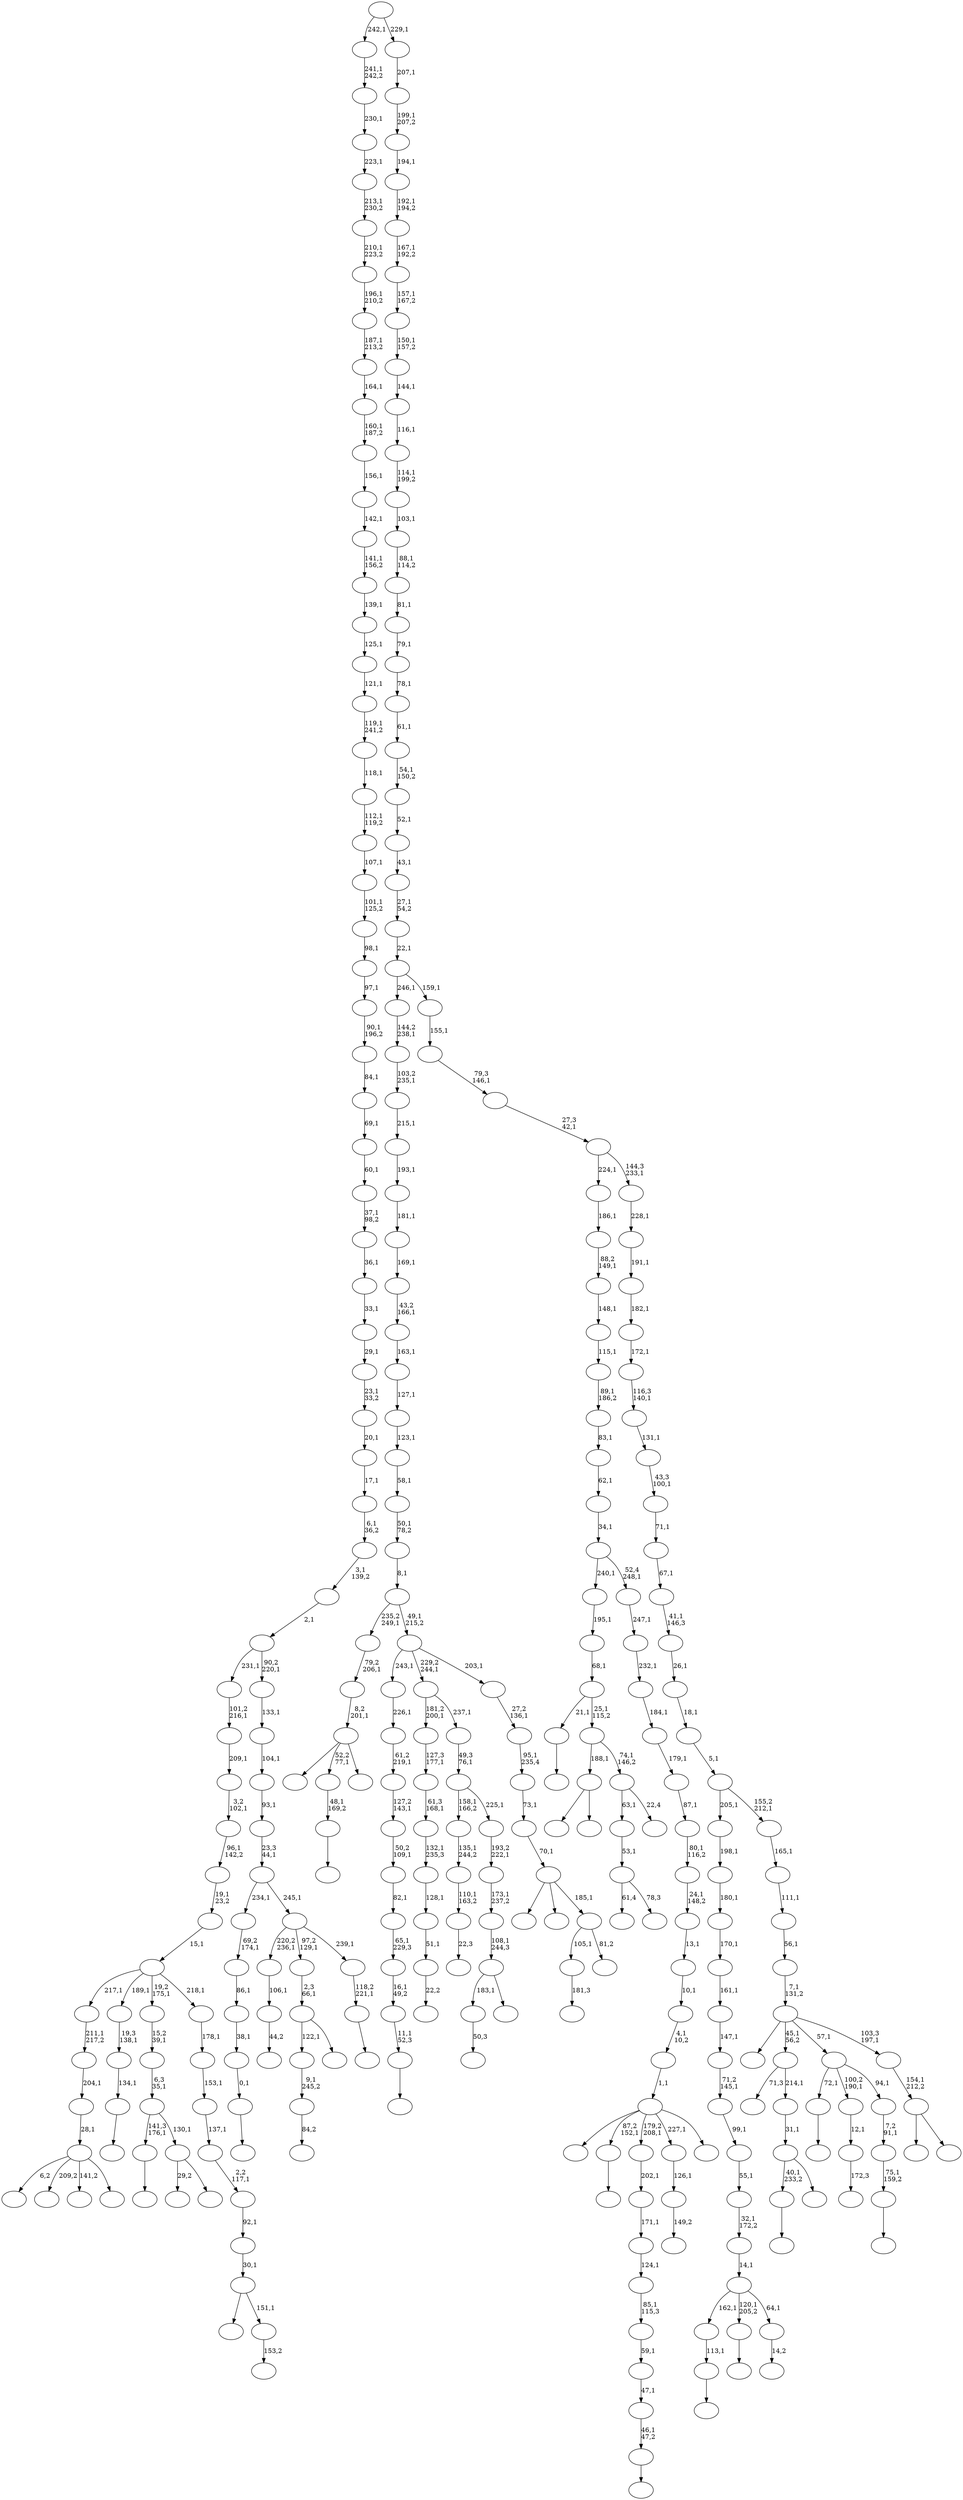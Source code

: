digraph T {
	300 [label=""]
	299 [label=""]
	298 [label=""]
	297 [label=""]
	296 [label=""]
	295 [label=""]
	294 [label=""]
	293 [label=""]
	292 [label=""]
	291 [label=""]
	290 [label=""]
	289 [label=""]
	288 [label=""]
	287 [label=""]
	286 [label=""]
	285 [label=""]
	284 [label=""]
	283 [label=""]
	282 [label=""]
	281 [label=""]
	280 [label=""]
	279 [label=""]
	278 [label=""]
	277 [label=""]
	276 [label=""]
	275 [label=""]
	274 [label=""]
	273 [label=""]
	272 [label=""]
	271 [label=""]
	270 [label=""]
	269 [label=""]
	268 [label=""]
	267 [label=""]
	266 [label=""]
	265 [label=""]
	264 [label=""]
	263 [label=""]
	262 [label=""]
	261 [label=""]
	260 [label=""]
	259 [label=""]
	258 [label=""]
	257 [label=""]
	256 [label=""]
	255 [label=""]
	254 [label=""]
	253 [label=""]
	252 [label=""]
	251 [label=""]
	250 [label=""]
	249 [label=""]
	248 [label=""]
	247 [label=""]
	246 [label=""]
	245 [label=""]
	244 [label=""]
	243 [label=""]
	242 [label=""]
	241 [label=""]
	240 [label=""]
	239 [label=""]
	238 [label=""]
	237 [label=""]
	236 [label=""]
	235 [label=""]
	234 [label=""]
	233 [label=""]
	232 [label=""]
	231 [label=""]
	230 [label=""]
	229 [label=""]
	228 [label=""]
	227 [label=""]
	226 [label=""]
	225 [label=""]
	224 [label=""]
	223 [label=""]
	222 [label=""]
	221 [label=""]
	220 [label=""]
	219 [label=""]
	218 [label=""]
	217 [label=""]
	216 [label=""]
	215 [label=""]
	214 [label=""]
	213 [label=""]
	212 [label=""]
	211 [label=""]
	210 [label=""]
	209 [label=""]
	208 [label=""]
	207 [label=""]
	206 [label=""]
	205 [label=""]
	204 [label=""]
	203 [label=""]
	202 [label=""]
	201 [label=""]
	200 [label=""]
	199 [label=""]
	198 [label=""]
	197 [label=""]
	196 [label=""]
	195 [label=""]
	194 [label=""]
	193 [label=""]
	192 [label=""]
	191 [label=""]
	190 [label=""]
	189 [label=""]
	188 [label=""]
	187 [label=""]
	186 [label=""]
	185 [label=""]
	184 [label=""]
	183 [label=""]
	182 [label=""]
	181 [label=""]
	180 [label=""]
	179 [label=""]
	178 [label=""]
	177 [label=""]
	176 [label=""]
	175 [label=""]
	174 [label=""]
	173 [label=""]
	172 [label=""]
	171 [label=""]
	170 [label=""]
	169 [label=""]
	168 [label=""]
	167 [label=""]
	166 [label=""]
	165 [label=""]
	164 [label=""]
	163 [label=""]
	162 [label=""]
	161 [label=""]
	160 [label=""]
	159 [label=""]
	158 [label=""]
	157 [label=""]
	156 [label=""]
	155 [label=""]
	154 [label=""]
	153 [label=""]
	152 [label=""]
	151 [label=""]
	150 [label=""]
	149 [label=""]
	148 [label=""]
	147 [label=""]
	146 [label=""]
	145 [label=""]
	144 [label=""]
	143 [label=""]
	142 [label=""]
	141 [label=""]
	140 [label=""]
	139 [label=""]
	138 [label=""]
	137 [label=""]
	136 [label=""]
	135 [label=""]
	134 [label=""]
	133 [label=""]
	132 [label=""]
	131 [label=""]
	130 [label=""]
	129 [label=""]
	128 [label=""]
	127 [label=""]
	126 [label=""]
	125 [label=""]
	124 [label=""]
	123 [label=""]
	122 [label=""]
	121 [label=""]
	120 [label=""]
	119 [label=""]
	118 [label=""]
	117 [label=""]
	116 [label=""]
	115 [label=""]
	114 [label=""]
	113 [label=""]
	112 [label=""]
	111 [label=""]
	110 [label=""]
	109 [label=""]
	108 [label=""]
	107 [label=""]
	106 [label=""]
	105 [label=""]
	104 [label=""]
	103 [label=""]
	102 [label=""]
	101 [label=""]
	100 [label=""]
	99 [label=""]
	98 [label=""]
	97 [label=""]
	96 [label=""]
	95 [label=""]
	94 [label=""]
	93 [label=""]
	92 [label=""]
	91 [label=""]
	90 [label=""]
	89 [label=""]
	88 [label=""]
	87 [label=""]
	86 [label=""]
	85 [label=""]
	84 [label=""]
	83 [label=""]
	82 [label=""]
	81 [label=""]
	80 [label=""]
	79 [label=""]
	78 [label=""]
	77 [label=""]
	76 [label=""]
	75 [label=""]
	74 [label=""]
	73 [label=""]
	72 [label=""]
	71 [label=""]
	70 [label=""]
	69 [label=""]
	68 [label=""]
	67 [label=""]
	66 [label=""]
	65 [label=""]
	64 [label=""]
	63 [label=""]
	62 [label=""]
	61 [label=""]
	60 [label=""]
	59 [label=""]
	58 [label=""]
	57 [label=""]
	56 [label=""]
	55 [label=""]
	54 [label=""]
	53 [label=""]
	52 [label=""]
	51 [label=""]
	50 [label=""]
	49 [label=""]
	48 [label=""]
	47 [label=""]
	46 [label=""]
	45 [label=""]
	44 [label=""]
	43 [label=""]
	42 [label=""]
	41 [label=""]
	40 [label=""]
	39 [label=""]
	38 [label=""]
	37 [label=""]
	36 [label=""]
	35 [label=""]
	34 [label=""]
	33 [label=""]
	32 [label=""]
	31 [label=""]
	30 [label=""]
	29 [label=""]
	28 [label=""]
	27 [label=""]
	26 [label=""]
	25 [label=""]
	24 [label=""]
	23 [label=""]
	22 [label=""]
	21 [label=""]
	20 [label=""]
	19 [label=""]
	18 [label=""]
	17 [label=""]
	16 [label=""]
	15 [label=""]
	14 [label=""]
	13 [label=""]
	12 [label=""]
	11 [label=""]
	10 [label=""]
	9 [label=""]
	8 [label=""]
	7 [label=""]
	6 [label=""]
	5 [label=""]
	4 [label=""]
	3 [label=""]
	2 [label=""]
	1 [label=""]
	0 [label=""]
	299 -> 300 [label="22,2"]
	298 -> 299 [label="51,1"]
	297 -> 298 [label="128,1"]
	296 -> 297 [label="132,1\n235,3"]
	295 -> 296 [label="61,3\n168,1"]
	294 -> 295 [label="127,3\n177,1"]
	291 -> 292 [label="22,3"]
	290 -> 291 [label="110,1\n163,2"]
	289 -> 290 [label="135,1\n244,2"]
	286 -> 287 [label="44,2"]
	285 -> 286 [label="106,1"]
	283 -> 284 [label="181,3"]
	280 -> 281 [label=""]
	278 -> 279 [label=""]
	277 -> 278 [label="113,1"]
	272 -> 273 [label=""]
	270 -> 271 [label="84,2"]
	269 -> 270 [label="9,1\n245,2"]
	266 -> 267 [label=""]
	265 -> 266 [label="0,1"]
	264 -> 265 [label="38,1"]
	263 -> 264 [label="86,1"]
	262 -> 263 [label="69,2\n174,1"]
	259 -> 293 [label="61,4"]
	259 -> 260 [label="78,3"]
	258 -> 259 [label="53,1"]
	252 -> 253 [label=""]
	250 -> 251 [label=""]
	249 -> 250 [label="46,1\n47,2"]
	248 -> 249 [label="47,1"]
	247 -> 248 [label="59,1"]
	246 -> 247 [label="85,1\n115,3"]
	245 -> 246 [label="124,1"]
	244 -> 245 [label="171,1"]
	243 -> 244 [label="202,1"]
	241 -> 242 [label=""]
	238 -> 239 [label="14,2"]
	237 -> 277 [label="162,1"]
	237 -> 241 [label="120,1\n205,2"]
	237 -> 238 [label="64,1"]
	236 -> 237 [label="14,1"]
	235 -> 236 [label="32,1\n172,2"]
	234 -> 235 [label="55,1"]
	233 -> 234 [label="99,1"]
	232 -> 233 [label="71,2\n145,1"]
	231 -> 232 [label="147,1"]
	230 -> 231 [label="161,1"]
	229 -> 230 [label="170,1"]
	228 -> 229 [label="180,1"]
	227 -> 228 [label="198,1"]
	225 -> 274 [label="6,2"]
	225 -> 257 [label="209,2"]
	225 -> 240 [label="141,2"]
	225 -> 226 [label=""]
	224 -> 225 [label="28,1"]
	223 -> 224 [label="204,1"]
	222 -> 223 [label="211,1\n217,2"]
	220 -> 221 [label="149,2"]
	219 -> 220 [label="126,1"]
	217 -> 218 [label=""]
	216 -> 217 [label="134,1"]
	215 -> 216 [label="19,3\n138,1"]
	213 -> 214 [label="50,3"]
	211 -> 212 [label=""]
	210 -> 211 [label="48,1\n169,2"]
	208 -> 209 [label=""]
	207 -> 208 [label="11,1\n52,3"]
	206 -> 207 [label="16,1\n49,2"]
	205 -> 206 [label="65,1\n229,3"]
	204 -> 205 [label="82,1"]
	203 -> 204 [label="50,2\n109,1"]
	202 -> 203 [label="127,2\n143,1"]
	201 -> 202 [label="61,2\n219,1"]
	200 -> 201 [label="226,1"]
	198 -> 272 [label="40,1\n233,2"]
	198 -> 199 [label=""]
	197 -> 198 [label="31,1"]
	196 -> 275 [label="71,3"]
	196 -> 197 [label="214,1"]
	194 -> 195 [label=""]
	192 -> 254 [label=""]
	192 -> 210 [label="52,2\n77,1"]
	192 -> 193 [label=""]
	191 -> 192 [label="8,2\n201,1"]
	190 -> 191 [label="79,2\n206,1"]
	188 -> 268 [label=""]
	188 -> 189 [label=""]
	186 -> 187 [label=""]
	184 -> 185 [label="172,3"]
	183 -> 184 [label="12,1"]
	181 -> 213 [label="183,1"]
	181 -> 182 [label=""]
	180 -> 181 [label="108,1\n244,3"]
	179 -> 180 [label="173,1\n237,2"]
	178 -> 179 [label="193,2\n222,1"]
	177 -> 289 [label="158,1\n166,2"]
	177 -> 178 [label="225,1"]
	176 -> 177 [label="49,3\n76,1"]
	175 -> 294 [label="181,2\n200,1"]
	175 -> 176 [label="237,1"]
	173 -> 258 [label="63,1"]
	173 -> 174 [label="22,4"]
	172 -> 188 [label="188,1"]
	172 -> 173 [label="74,1\n146,2"]
	171 -> 186 [label="21,1"]
	171 -> 172 [label="25,1\n115,2"]
	170 -> 171 [label="68,1"]
	169 -> 170 [label="195,1"]
	166 -> 168 [label="29,2"]
	166 -> 167 [label=""]
	165 -> 252 [label="141,3\n176,1"]
	165 -> 166 [label="130,1"]
	164 -> 165 [label="6,3\n35,1"]
	163 -> 164 [label="15,2\n39,1"]
	161 -> 269 [label="122,1"]
	161 -> 162 [label=""]
	160 -> 161 [label="2,3\n66,1"]
	158 -> 159 [label="153,2"]
	157 -> 288 [label=""]
	157 -> 158 [label="151,1"]
	156 -> 157 [label="30,1"]
	155 -> 156 [label="92,1"]
	154 -> 155 [label="2,2\n117,1"]
	153 -> 154 [label="137,1"]
	152 -> 153 [label="153,1"]
	151 -> 152 [label="178,1"]
	150 -> 222 [label="217,1"]
	150 -> 215 [label="189,1"]
	150 -> 163 [label="19,2\n175,1"]
	150 -> 151 [label="218,1"]
	149 -> 150 [label="15,1"]
	148 -> 149 [label="19,1\n23,2"]
	147 -> 148 [label="96,1\n142,2"]
	146 -> 147 [label="3,2\n102,1"]
	145 -> 146 [label="209,1"]
	144 -> 145 [label="101,2\n216,1"]
	142 -> 143 [label=""]
	141 -> 142 [label="75,1\n159,2"]
	140 -> 141 [label="7,2\n91,1"]
	139 -> 194 [label="72,1"]
	139 -> 183 [label="100,2\n190,1"]
	139 -> 140 [label="94,1"]
	137 -> 283 [label="105,1"]
	137 -> 138 [label="81,2"]
	136 -> 276 [label=""]
	136 -> 255 [label=""]
	136 -> 137 [label="185,1"]
	135 -> 136 [label="70,1"]
	134 -> 135 [label="73,1"]
	133 -> 134 [label="95,1\n235,4"]
	132 -> 133 [label="27,2\n136,1"]
	131 -> 200 [label="243,1"]
	131 -> 175 [label="229,2\n244,1"]
	131 -> 132 [label="203,1"]
	130 -> 190 [label="235,2\n249,1"]
	130 -> 131 [label="49,1\n215,2"]
	129 -> 130 [label="8,1"]
	128 -> 129 [label="50,1\n78,2"]
	127 -> 128 [label="58,1"]
	126 -> 127 [label="123,1"]
	125 -> 126 [label="127,1"]
	124 -> 125 [label="163,1"]
	123 -> 124 [label="43,2\n166,1"]
	122 -> 123 [label="169,1"]
	121 -> 122 [label="181,1"]
	120 -> 121 [label="193,1"]
	119 -> 120 [label="215,1"]
	118 -> 119 [label="103,2\n235,1"]
	117 -> 118 [label="144,2\n238,1"]
	115 -> 282 [label=""]
	115 -> 280 [label="87,2\n152,1"]
	115 -> 243 [label="179,2\n208,1"]
	115 -> 219 [label="227,1"]
	115 -> 116 [label=""]
	114 -> 115 [label="1,1"]
	113 -> 114 [label="4,1\n10,2"]
	112 -> 113 [label="10,1"]
	111 -> 112 [label="13,1"]
	110 -> 111 [label="24,1\n148,2"]
	109 -> 110 [label="80,1\n116,2"]
	108 -> 109 [label="87,1"]
	107 -> 108 [label="179,1"]
	106 -> 107 [label="184,1"]
	105 -> 106 [label="232,1"]
	104 -> 105 [label="247,1"]
	103 -> 169 [label="240,1"]
	103 -> 104 [label="52,4\n248,1"]
	102 -> 103 [label="34,1"]
	101 -> 102 [label="62,1"]
	100 -> 101 [label="83,1"]
	99 -> 100 [label="89,1\n186,2"]
	98 -> 99 [label="115,1"]
	97 -> 98 [label="148,1"]
	96 -> 97 [label="88,2\n149,1"]
	95 -> 96 [label="186,1"]
	93 -> 94 [label=""]
	92 -> 93 [label="118,2\n221,1"]
	91 -> 285 [label="220,2\n236,1"]
	91 -> 160 [label="97,2\n129,1"]
	91 -> 92 [label="239,1"]
	90 -> 262 [label="234,1"]
	90 -> 91 [label="245,1"]
	89 -> 90 [label="23,3\n44,1"]
	88 -> 89 [label="93,1"]
	87 -> 88 [label="104,1"]
	86 -> 87 [label="133,1"]
	85 -> 144 [label="231,1"]
	85 -> 86 [label="90,2\n220,1"]
	84 -> 85 [label="2,1"]
	83 -> 84 [label="3,1\n139,2"]
	82 -> 83 [label="6,1\n36,2"]
	81 -> 82 [label="17,1"]
	80 -> 81 [label="20,1"]
	79 -> 80 [label="23,1\n33,2"]
	78 -> 79 [label="29,1"]
	77 -> 78 [label="33,1"]
	76 -> 77 [label="36,1"]
	75 -> 76 [label="37,1\n98,2"]
	74 -> 75 [label="60,1"]
	73 -> 74 [label="69,1"]
	72 -> 73 [label="84,1"]
	71 -> 72 [label="90,1\n196,2"]
	70 -> 71 [label="97,1"]
	69 -> 70 [label="98,1"]
	68 -> 69 [label="101,1\n125,2"]
	67 -> 68 [label="107,1"]
	66 -> 67 [label="112,1\n119,2"]
	65 -> 66 [label="118,1"]
	64 -> 65 [label="119,1\n241,2"]
	63 -> 64 [label="121,1"]
	62 -> 63 [label="125,1"]
	61 -> 62 [label="139,1"]
	60 -> 61 [label="141,1\n156,2"]
	59 -> 60 [label="142,1"]
	58 -> 59 [label="156,1"]
	57 -> 58 [label="160,1\n187,2"]
	56 -> 57 [label="164,1"]
	55 -> 56 [label="187,1\n213,2"]
	54 -> 55 [label="196,1\n210,2"]
	53 -> 54 [label="210,1\n223,2"]
	52 -> 53 [label="213,1\n230,2"]
	51 -> 52 [label="223,1"]
	50 -> 51 [label="230,1"]
	49 -> 50 [label="241,1\n242,2"]
	47 -> 256 [label=""]
	47 -> 48 [label=""]
	46 -> 47 [label="154,1\n212,2"]
	45 -> 261 [label=""]
	45 -> 196 [label="45,1\n56,2"]
	45 -> 139 [label="57,1"]
	45 -> 46 [label="103,3\n197,1"]
	44 -> 45 [label="7,1\n131,2"]
	43 -> 44 [label="56,1"]
	42 -> 43 [label="111,1"]
	41 -> 42 [label="165,1"]
	40 -> 227 [label="205,1"]
	40 -> 41 [label="155,2\n212,1"]
	39 -> 40 [label="5,1"]
	38 -> 39 [label="18,1"]
	37 -> 38 [label="26,1"]
	36 -> 37 [label="41,1\n146,3"]
	35 -> 36 [label="67,1"]
	34 -> 35 [label="71,1"]
	33 -> 34 [label="43,3\n100,1"]
	32 -> 33 [label="131,1"]
	31 -> 32 [label="116,3\n140,1"]
	30 -> 31 [label="172,1"]
	29 -> 30 [label="182,1"]
	28 -> 29 [label="191,1"]
	27 -> 28 [label="228,1"]
	26 -> 95 [label="224,1"]
	26 -> 27 [label="144,3\n233,1"]
	25 -> 26 [label="27,3\n42,1"]
	24 -> 25 [label="79,3\n146,1"]
	23 -> 24 [label="155,1"]
	22 -> 117 [label="246,1"]
	22 -> 23 [label="159,1"]
	21 -> 22 [label="22,1"]
	20 -> 21 [label="27,1\n54,2"]
	19 -> 20 [label="43,1"]
	18 -> 19 [label="52,1"]
	17 -> 18 [label="54,1\n150,2"]
	16 -> 17 [label="61,1"]
	15 -> 16 [label="78,1"]
	14 -> 15 [label="79,1"]
	13 -> 14 [label="81,1"]
	12 -> 13 [label="88,1\n114,2"]
	11 -> 12 [label="103,1"]
	10 -> 11 [label="114,1\n199,2"]
	9 -> 10 [label="116,1"]
	8 -> 9 [label="144,1"]
	7 -> 8 [label="150,1\n157,2"]
	6 -> 7 [label="157,1\n167,2"]
	5 -> 6 [label="167,1\n192,2"]
	4 -> 5 [label="192,1\n194,2"]
	3 -> 4 [label="194,1"]
	2 -> 3 [label="199,1\n207,2"]
	1 -> 2 [label="207,1"]
	0 -> 49 [label="242,1"]
	0 -> 1 [label="229,1"]
}
